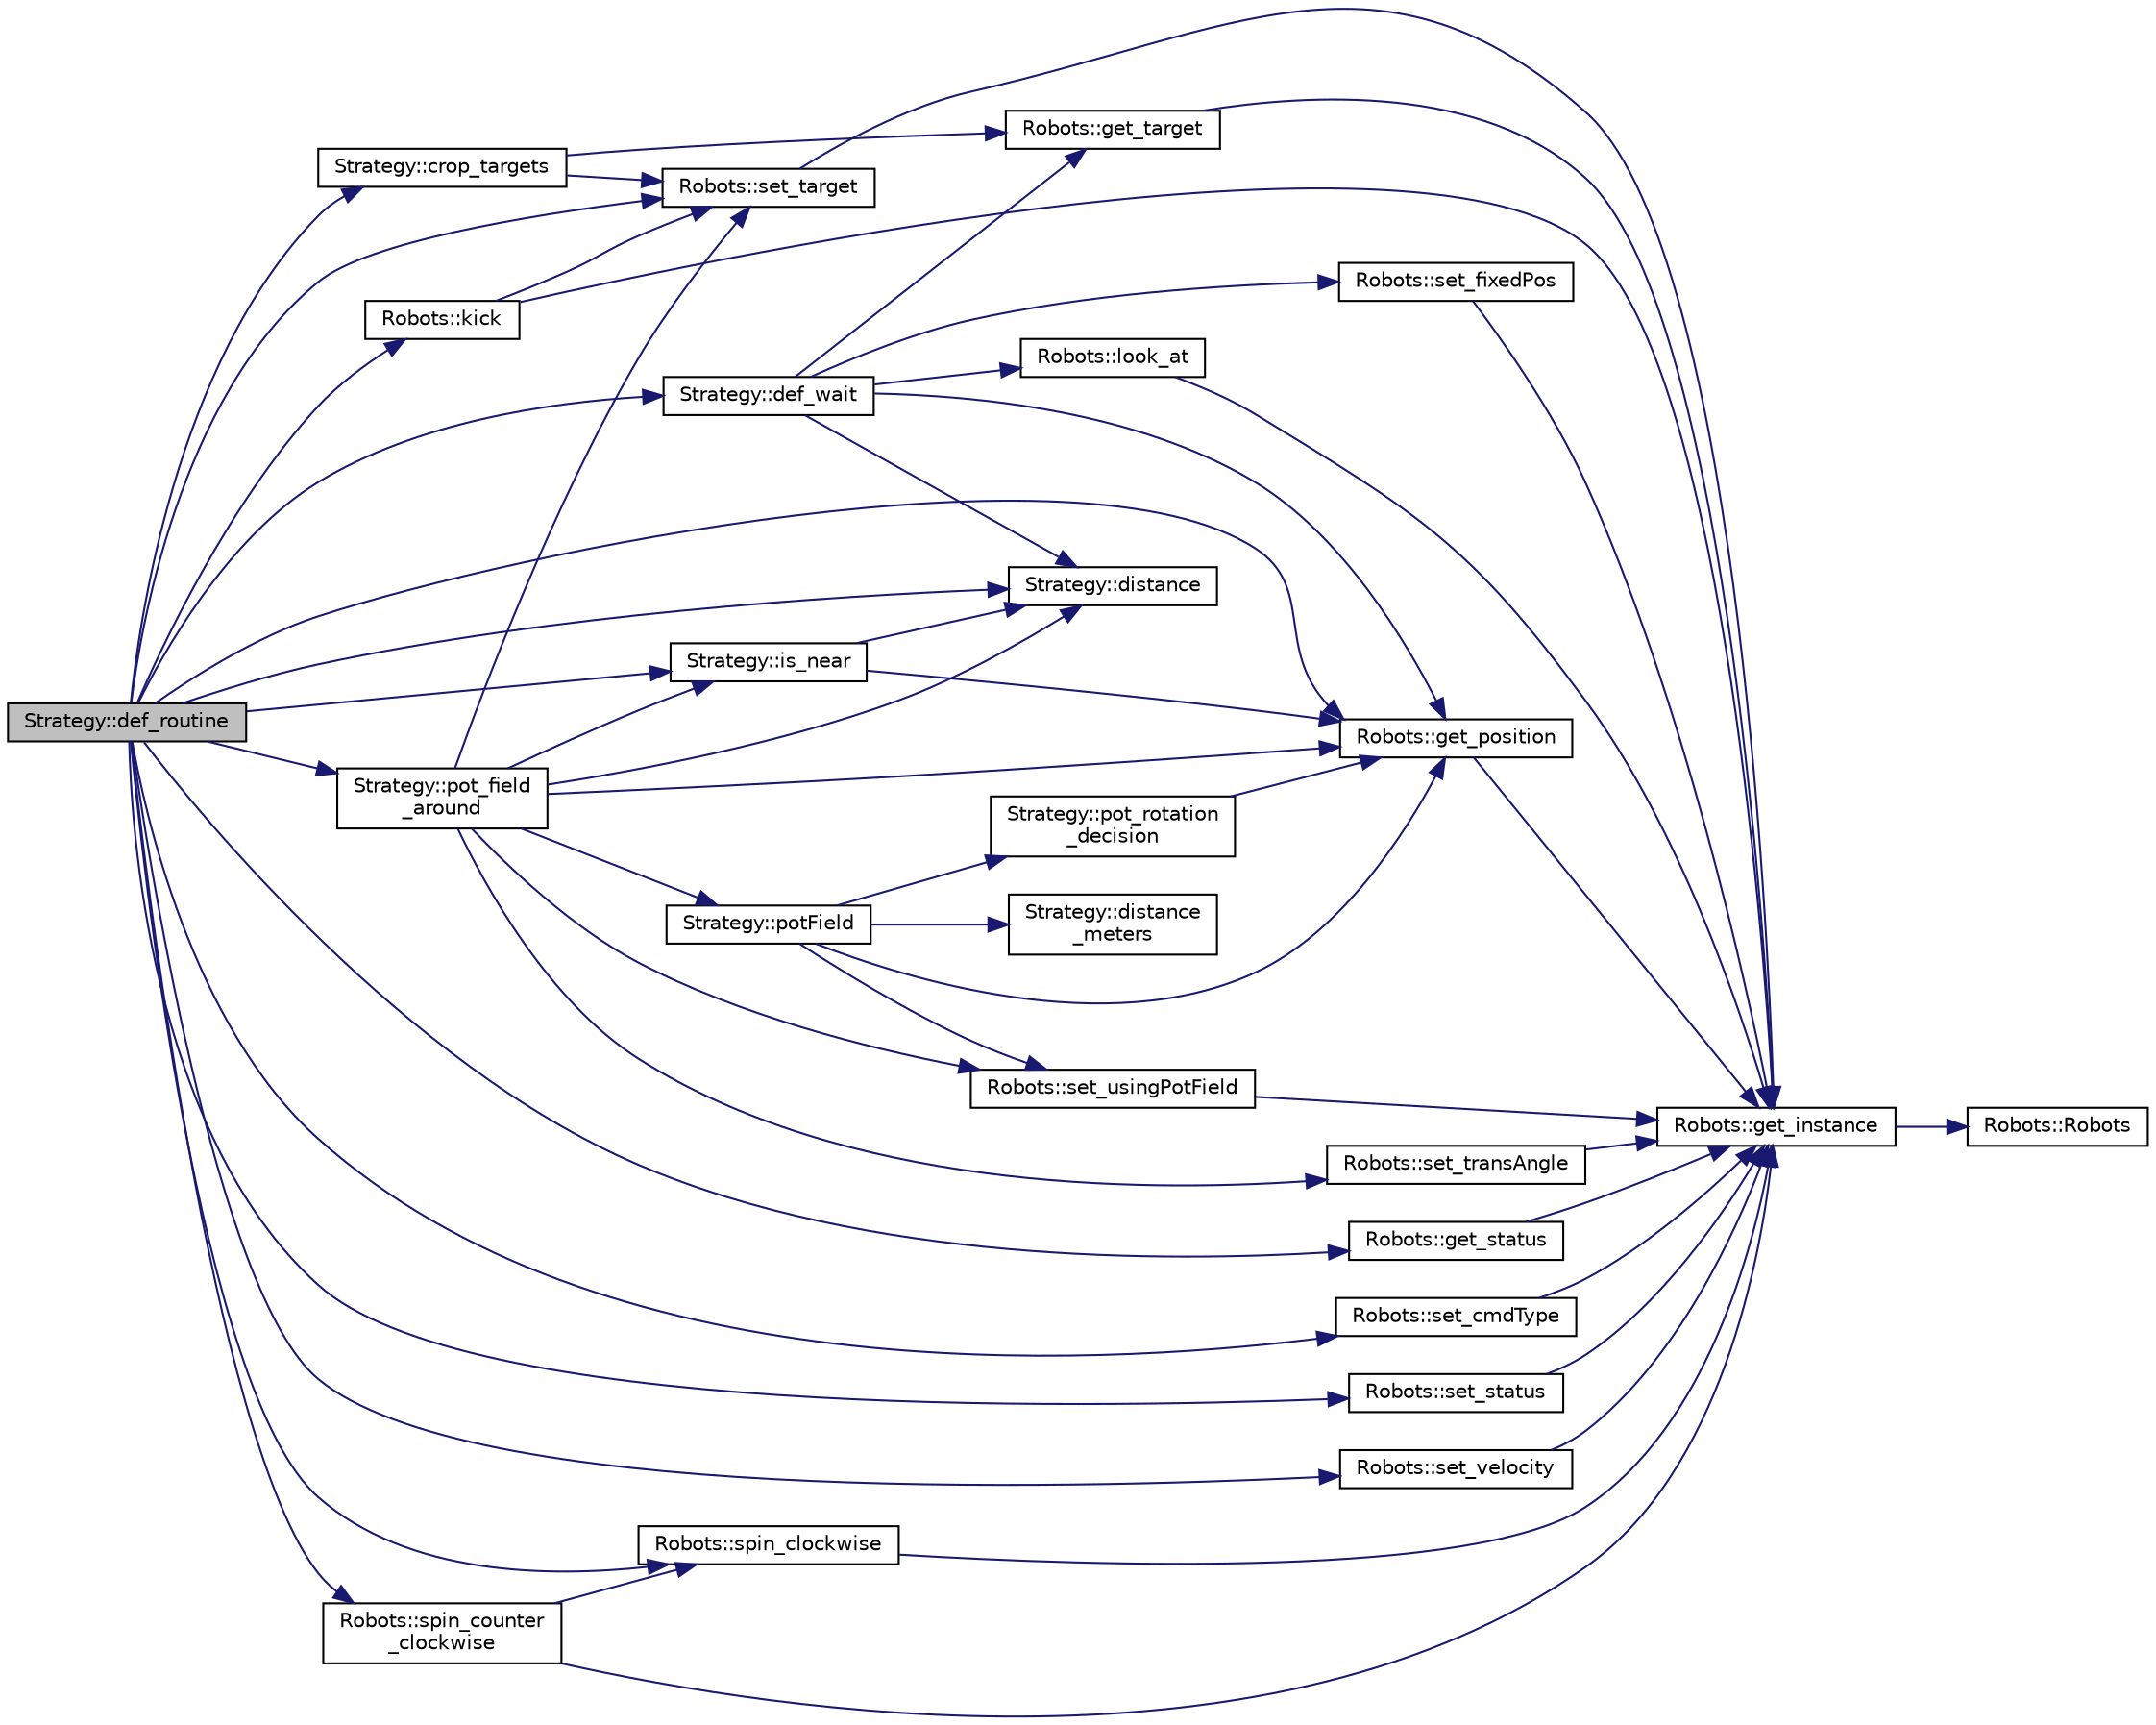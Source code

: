 digraph "Strategy::def_routine"
{
 // INTERACTIVE_SVG=YES
  edge [fontname="Helvetica",fontsize="10",labelfontname="Helvetica",labelfontsize="10"];
  node [fontname="Helvetica",fontsize="10",shape=record];
  rankdir="LR";
  Node63 [label="Strategy::def_routine",height=0.2,width=0.4,color="black", fillcolor="grey75", style="filled", fontcolor="black"];
  Node63 -> Node64 [color="midnightblue",fontsize="10",style="solid",fontname="Helvetica"];
  Node64 [label="Strategy::crop_targets",height=0.2,width=0.4,color="black", fillcolor="white", style="filled",URL="$class_strategy.html#a641f0314f2b05faa6d6838351a479f38"];
  Node64 -> Node65 [color="midnightblue",fontsize="10",style="solid",fontname="Helvetica"];
  Node65 [label="Robots::get_target",height=0.2,width=0.4,color="black", fillcolor="white", style="filled",URL="$class_robots.html#a8a4fe339df4823e45cf34d9fb8daa64b"];
  Node65 -> Node66 [color="midnightblue",fontsize="10",style="solid",fontname="Helvetica"];
  Node66 [label="Robots::get_instance",height=0.2,width=0.4,color="black", fillcolor="white", style="filled",URL="$class_robots.html#a589bce74db5f34af384952d48435168f"];
  Node66 -> Node67 [color="midnightblue",fontsize="10",style="solid",fontname="Helvetica"];
  Node67 [label="Robots::Robots",height=0.2,width=0.4,color="black", fillcolor="white", style="filled",URL="$class_robots.html#aa2745a48ebd3e52b9a3020f6afbcb25d",tooltip="Initializes our arrays. "];
  Node64 -> Node68 [color="midnightblue",fontsize="10",style="solid",fontname="Helvetica"];
  Node68 [label="Robots::set_target",height=0.2,width=0.4,color="black", fillcolor="white", style="filled",URL="$class_robots.html#ac1cd5c41b6e5d5643b2186ca51699c8f"];
  Node68 -> Node66 [color="midnightblue",fontsize="10",style="solid",fontname="Helvetica"];
  Node63 -> Node69 [color="midnightblue",fontsize="10",style="solid",fontname="Helvetica"];
  Node69 [label="Strategy::def_wait",height=0.2,width=0.4,color="black", fillcolor="white", style="filled",URL="$class_strategy.html#a636339a7d8b809c6bbfb67e0942ae052"];
  Node69 -> Node70 [color="midnightblue",fontsize="10",style="solid",fontname="Helvetica"];
  Node70 [label="Robots::set_fixedPos",height=0.2,width=0.4,color="black", fillcolor="white", style="filled",URL="$class_robots.html#a427266e3332ab91bb3a78b5fb61a6c2c"];
  Node70 -> Node66 [color="midnightblue",fontsize="10",style="solid",fontname="Helvetica"];
  Node69 -> Node71 [color="midnightblue",fontsize="10",style="solid",fontname="Helvetica"];
  Node71 [label="Strategy::distance",height=0.2,width=0.4,color="black", fillcolor="white", style="filled",URL="$class_strategy.html#aacce05caed71553c4efd2d28c9c3aa39"];
  Node69 -> Node72 [color="midnightblue",fontsize="10",style="solid",fontname="Helvetica"];
  Node72 [label="Robots::get_position",height=0.2,width=0.4,color="black", fillcolor="white", style="filled",URL="$class_robots.html#a1fca8f2f5070176faa6ba1efa2f1ff14"];
  Node72 -> Node66 [color="midnightblue",fontsize="10",style="solid",fontname="Helvetica"];
  Node69 -> Node65 [color="midnightblue",fontsize="10",style="solid",fontname="Helvetica"];
  Node69 -> Node73 [color="midnightblue",fontsize="10",style="solid",fontname="Helvetica"];
  Node73 [label="Robots::look_at",height=0.2,width=0.4,color="black", fillcolor="white", style="filled",URL="$class_robots.html#a3b307142c41d7adc7614e6e4f2caf16b"];
  Node73 -> Node66 [color="midnightblue",fontsize="10",style="solid",fontname="Helvetica"];
  Node63 -> Node71 [color="midnightblue",fontsize="10",style="solid",fontname="Helvetica"];
  Node63 -> Node72 [color="midnightblue",fontsize="10",style="solid",fontname="Helvetica"];
  Node63 -> Node74 [color="midnightblue",fontsize="10",style="solid",fontname="Helvetica"];
  Node74 [label="Robots::get_status",height=0.2,width=0.4,color="black", fillcolor="white", style="filled",URL="$class_robots.html#abb471ba5ef5331f0488a9490d1af0c86"];
  Node74 -> Node66 [color="midnightblue",fontsize="10",style="solid",fontname="Helvetica"];
  Node63 -> Node75 [color="midnightblue",fontsize="10",style="solid",fontname="Helvetica"];
  Node75 [label="Strategy::is_near",height=0.2,width=0.4,color="black", fillcolor="white", style="filled",URL="$class_strategy.html#a39e538cde3f236f918ad8b7501c92987"];
  Node75 -> Node71 [color="midnightblue",fontsize="10",style="solid",fontname="Helvetica"];
  Node75 -> Node72 [color="midnightblue",fontsize="10",style="solid",fontname="Helvetica"];
  Node63 -> Node76 [color="midnightblue",fontsize="10",style="solid",fontname="Helvetica"];
  Node76 [label="Robots::kick",height=0.2,width=0.4,color="black", fillcolor="white", style="filled",URL="$class_robots.html#afb5fa179562bd2f6f45c9231c2bbca88"];
  Node76 -> Node66 [color="midnightblue",fontsize="10",style="solid",fontname="Helvetica"];
  Node76 -> Node68 [color="midnightblue",fontsize="10",style="solid",fontname="Helvetica"];
  Node63 -> Node77 [color="midnightblue",fontsize="10",style="solid",fontname="Helvetica"];
  Node77 [label="Strategy::pot_field\l_around",height=0.2,width=0.4,color="black", fillcolor="white", style="filled",URL="$class_strategy.html#aef2ebe9a76fdb114d547f024e332b3d3"];
  Node77 -> Node78 [color="midnightblue",fontsize="10",style="solid",fontname="Helvetica"];
  Node78 [label="Robots::set_usingPotField",height=0.2,width=0.4,color="black", fillcolor="white", style="filled",URL="$class_robots.html#a51288c53411bda98c5f9cd05f6ef2a82"];
  Node78 -> Node66 [color="midnightblue",fontsize="10",style="solid",fontname="Helvetica"];
  Node77 -> Node72 [color="midnightblue",fontsize="10",style="solid",fontname="Helvetica"];
  Node77 -> Node71 [color="midnightblue",fontsize="10",style="solid",fontname="Helvetica"];
  Node77 -> Node68 [color="midnightblue",fontsize="10",style="solid",fontname="Helvetica"];
  Node77 -> Node79 [color="midnightblue",fontsize="10",style="solid",fontname="Helvetica"];
  Node79 [label="Robots::set_transAngle",height=0.2,width=0.4,color="black", fillcolor="white", style="filled",URL="$class_robots.html#ac18c807efc15557ce996563bb76451ea"];
  Node79 -> Node66 [color="midnightblue",fontsize="10",style="solid",fontname="Helvetica"];
  Node77 -> Node80 [color="midnightblue",fontsize="10",style="solid",fontname="Helvetica"];
  Node80 [label="Strategy::potField",height=0.2,width=0.4,color="black", fillcolor="white", style="filled",URL="$class_strategy.html#ac26f11116f795185176383122f9f088c"];
  Node80 -> Node78 [color="midnightblue",fontsize="10",style="solid",fontname="Helvetica"];
  Node80 -> Node81 [color="midnightblue",fontsize="10",style="solid",fontname="Helvetica"];
  Node81 [label="Strategy::distance\l_meters",height=0.2,width=0.4,color="black", fillcolor="white", style="filled",URL="$class_strategy.html#a4052503aaa94bdbc1fca9f552ef96dbb"];
  Node80 -> Node72 [color="midnightblue",fontsize="10",style="solid",fontname="Helvetica"];
  Node80 -> Node82 [color="midnightblue",fontsize="10",style="solid",fontname="Helvetica"];
  Node82 [label="Strategy::pot_rotation\l_decision",height=0.2,width=0.4,color="black", fillcolor="white", style="filled",URL="$class_strategy.html#abc4ef2ab65f3864218c1736d7c35d46a"];
  Node82 -> Node72 [color="midnightblue",fontsize="10",style="solid",fontname="Helvetica"];
  Node77 -> Node75 [color="midnightblue",fontsize="10",style="solid",fontname="Helvetica"];
  Node63 -> Node83 [color="midnightblue",fontsize="10",style="solid",fontname="Helvetica"];
  Node83 [label="Robots::set_cmdType",height=0.2,width=0.4,color="black", fillcolor="white", style="filled",URL="$class_robots.html#a748870113b457e47bccaf4cd329f4378"];
  Node83 -> Node66 [color="midnightblue",fontsize="10",style="solid",fontname="Helvetica"];
  Node63 -> Node84 [color="midnightblue",fontsize="10",style="solid",fontname="Helvetica"];
  Node84 [label="Robots::set_status",height=0.2,width=0.4,color="black", fillcolor="white", style="filled",URL="$class_robots.html#aa287cd821cfe9c6c65fb5cdfd77c5050"];
  Node84 -> Node66 [color="midnightblue",fontsize="10",style="solid",fontname="Helvetica"];
  Node63 -> Node68 [color="midnightblue",fontsize="10",style="solid",fontname="Helvetica"];
  Node63 -> Node85 [color="midnightblue",fontsize="10",style="solid",fontname="Helvetica"];
  Node85 [label="Robots::set_velocity",height=0.2,width=0.4,color="black", fillcolor="white", style="filled",URL="$class_robots.html#ae37da9b7ca9d84bee564c328db139758"];
  Node85 -> Node66 [color="midnightblue",fontsize="10",style="solid",fontname="Helvetica"];
  Node63 -> Node86 [color="midnightblue",fontsize="10",style="solid",fontname="Helvetica"];
  Node86 [label="Robots::spin_clockwise",height=0.2,width=0.4,color="black", fillcolor="white", style="filled",URL="$class_robots.html#a6bd2e21654da3f7c3acc380a2b838240"];
  Node86 -> Node66 [color="midnightblue",fontsize="10",style="solid",fontname="Helvetica"];
  Node63 -> Node87 [color="midnightblue",fontsize="10",style="solid",fontname="Helvetica"];
  Node87 [label="Robots::spin_counter\l_clockwise",height=0.2,width=0.4,color="black", fillcolor="white", style="filled",URL="$class_robots.html#a54c13103d74e172273acf2e56ba5e8fb"];
  Node87 -> Node66 [color="midnightblue",fontsize="10",style="solid",fontname="Helvetica"];
  Node87 -> Node86 [color="midnightblue",fontsize="10",style="solid",fontname="Helvetica"];
}
